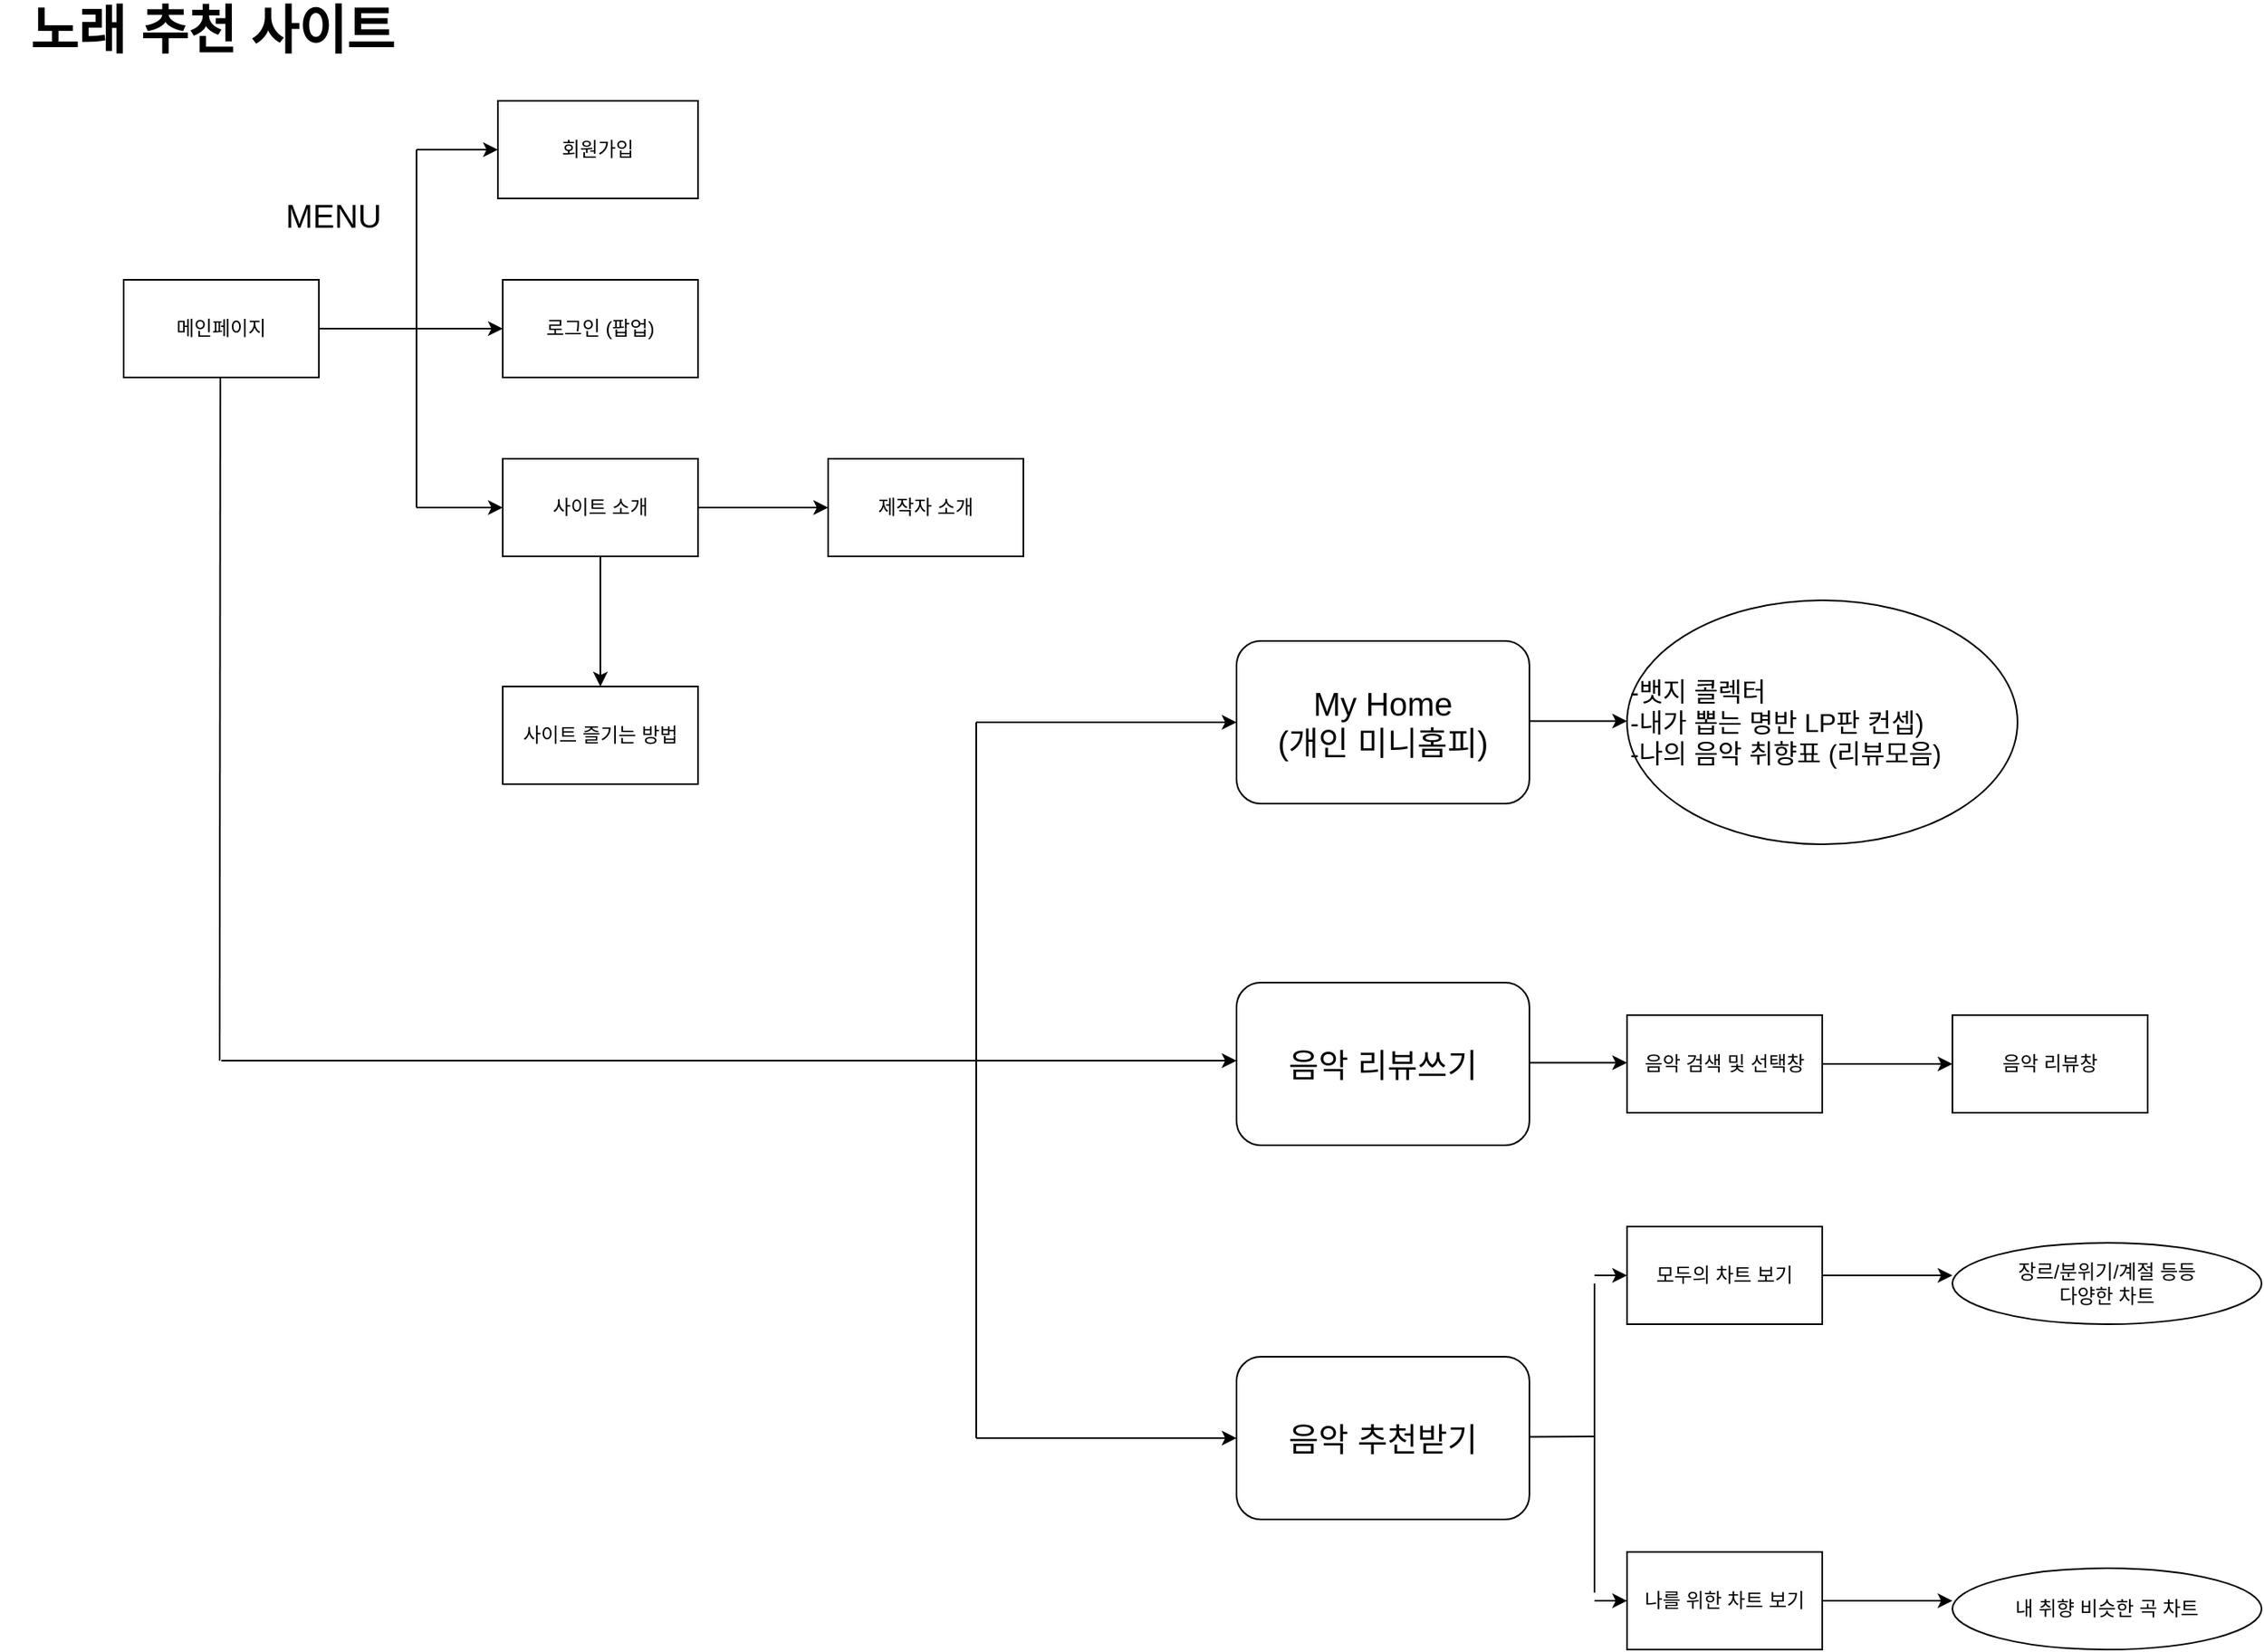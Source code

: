 <mxfile version="13.3.9" type="device"><diagram id="-oKhRkEIByEfmzFoYaep" name="Page-1"><mxGraphModel dx="2076" dy="2403" grid="1" gridSize="10" guides="1" tooltips="1" connect="1" arrows="1" fold="1" page="1" pageScale="1" pageWidth="827" pageHeight="1169" math="0" shadow="0"><root><mxCell id="0"/><mxCell id="1" parent="0"/><mxCell id="QQouBgxdkr4Ux6aCxrhg-2" value="메인페이지" style="rounded=0;whiteSpace=wrap;html=1;" parent="1" vertex="1"><mxGeometry x="76" y="168" width="120" height="60" as="geometry"/></mxCell><mxCell id="x05cWS1iIOTqe3kKaJwq-3" value="로그인 (팝업)" style="rounded=0;whiteSpace=wrap;html=1;" vertex="1" parent="1"><mxGeometry x="309" y="168" width="120" height="60" as="geometry"/></mxCell><mxCell id="x05cWS1iIOTqe3kKaJwq-1" value="&lt;font style=&quot;font-size: 32px&quot;&gt;&lt;b&gt;노래 추천 사이트&lt;/b&gt;&lt;/font&gt;" style="text;html=1;align=center;verticalAlign=middle;resizable=0;points=[];autosize=1;" vertex="1" parent="1"><mxGeometry width="260" height="30" as="geometry"/></mxCell><mxCell id="x05cWS1iIOTqe3kKaJwq-8" value="" style="endArrow=classic;html=1;entryX=0;entryY=0.5;entryDx=0;entryDy=0;exitX=1;exitY=0.5;exitDx=0;exitDy=0;" edge="1" parent="1" source="QQouBgxdkr4Ux6aCxrhg-2" target="x05cWS1iIOTqe3kKaJwq-3"><mxGeometry width="50" height="50" relative="1" as="geometry"><mxPoint x="186" y="228" as="sourcePoint"/><mxPoint x="236" y="178" as="targetPoint"/></mxGeometry></mxCell><mxCell id="x05cWS1iIOTqe3kKaJwq-9" value="" style="endArrow=none;html=1;" edge="1" parent="1"><mxGeometry width="50" height="50" relative="1" as="geometry"><mxPoint x="256" y="308" as="sourcePoint"/><mxPoint x="256" y="88" as="targetPoint"/></mxGeometry></mxCell><mxCell id="x05cWS1iIOTqe3kKaJwq-10" value="회원가입" style="rounded=0;whiteSpace=wrap;html=1;" vertex="1" parent="1"><mxGeometry x="306" y="58" width="123" height="60" as="geometry"/></mxCell><mxCell id="x05cWS1iIOTqe3kKaJwq-21" value="" style="edgeStyle=orthogonalEdgeStyle;rounded=0;orthogonalLoop=1;jettySize=auto;html=1;" edge="1" parent="1" source="x05cWS1iIOTqe3kKaJwq-11" target="x05cWS1iIOTqe3kKaJwq-20"><mxGeometry relative="1" as="geometry"/></mxCell><mxCell id="x05cWS1iIOTqe3kKaJwq-23" value="" style="edgeStyle=orthogonalEdgeStyle;rounded=0;orthogonalLoop=1;jettySize=auto;html=1;" edge="1" parent="1" source="x05cWS1iIOTqe3kKaJwq-11" target="x05cWS1iIOTqe3kKaJwq-22"><mxGeometry relative="1" as="geometry"/></mxCell><mxCell id="x05cWS1iIOTqe3kKaJwq-11" value="사이트 소개" style="rounded=0;whiteSpace=wrap;html=1;" vertex="1" parent="1"><mxGeometry x="309" y="278" width="120" height="60" as="geometry"/></mxCell><mxCell id="x05cWS1iIOTqe3kKaJwq-22" value="사이트 즐기는 방법" style="rounded=0;whiteSpace=wrap;html=1;" vertex="1" parent="1"><mxGeometry x="309" y="418" width="120" height="60" as="geometry"/></mxCell><mxCell id="x05cWS1iIOTqe3kKaJwq-20" value="제작자 소개" style="rounded=0;whiteSpace=wrap;html=1;" vertex="1" parent="1"><mxGeometry x="509" y="278" width="120" height="60" as="geometry"/></mxCell><mxCell id="x05cWS1iIOTqe3kKaJwq-16" value="" style="endArrow=classic;html=1;entryX=0;entryY=0.5;entryDx=0;entryDy=0;" edge="1" parent="1" target="x05cWS1iIOTqe3kKaJwq-10"><mxGeometry width="50" height="50" relative="1" as="geometry"><mxPoint x="256" y="88" as="sourcePoint"/><mxPoint x="296" y="88" as="targetPoint"/></mxGeometry></mxCell><mxCell id="x05cWS1iIOTqe3kKaJwq-17" value="" style="endArrow=classic;html=1;entryX=0;entryY=0.5;entryDx=0;entryDy=0;" edge="1" parent="1" target="x05cWS1iIOTqe3kKaJwq-11"><mxGeometry width="50" height="50" relative="1" as="geometry"><mxPoint x="256" y="308" as="sourcePoint"/><mxPoint x="306" y="258" as="targetPoint"/></mxGeometry></mxCell><mxCell id="x05cWS1iIOTqe3kKaJwq-18" value="&lt;font style=&quot;font-size: 20px&quot;&gt;MENU&lt;/font&gt;" style="text;html=1;strokeColor=none;fillColor=none;align=center;verticalAlign=middle;whiteSpace=wrap;rounded=0;" vertex="1" parent="1"><mxGeometry x="185" y="118" width="40" height="20" as="geometry"/></mxCell><mxCell id="x05cWS1iIOTqe3kKaJwq-25" value="" style="endArrow=none;html=1;" edge="1" parent="1"><mxGeometry width="50" height="50" relative="1" as="geometry"><mxPoint x="135" y="648" as="sourcePoint"/><mxPoint x="135.41" y="228" as="targetPoint"/></mxGeometry></mxCell><mxCell id="x05cWS1iIOTqe3kKaJwq-27" value="" style="endArrow=classic;html=1;" edge="1" parent="1"><mxGeometry width="50" height="50" relative="1" as="geometry"><mxPoint x="136" y="648" as="sourcePoint"/><mxPoint x="760" y="648" as="targetPoint"/></mxGeometry></mxCell><mxCell id="x05cWS1iIOTqe3kKaJwq-29" value="" style="endArrow=none;html=1;" edge="1" parent="1"><mxGeometry width="50" height="50" relative="1" as="geometry"><mxPoint x="600" y="880" as="sourcePoint"/><mxPoint x="600" y="440" as="targetPoint"/></mxGeometry></mxCell><mxCell id="x05cWS1iIOTqe3kKaJwq-30" value="" style="endArrow=classic;html=1;" edge="1" parent="1"><mxGeometry width="50" height="50" relative="1" as="geometry"><mxPoint x="600" y="440" as="sourcePoint"/><mxPoint x="760" y="440" as="targetPoint"/></mxGeometry></mxCell><mxCell id="x05cWS1iIOTqe3kKaJwq-31" value="" style="endArrow=classic;html=1;" edge="1" parent="1"><mxGeometry width="50" height="50" relative="1" as="geometry"><mxPoint x="600" y="880" as="sourcePoint"/><mxPoint x="760" y="880" as="targetPoint"/></mxGeometry></mxCell><mxCell id="x05cWS1iIOTqe3kKaJwq-32" value="&lt;font style=&quot;font-size: 20px&quot;&gt;My Home&lt;br&gt;(개인 미니홈피)&lt;/font&gt;" style="rounded=1;whiteSpace=wrap;html=1;" vertex="1" parent="1"><mxGeometry x="760" y="390" width="180" height="100" as="geometry"/></mxCell><mxCell id="x05cWS1iIOTqe3kKaJwq-33" value="&lt;font style=&quot;font-size: 20px&quot;&gt;음악 리뷰쓰기&lt;/font&gt;" style="rounded=1;whiteSpace=wrap;html=1;" vertex="1" parent="1"><mxGeometry x="760" y="600" width="180" height="100" as="geometry"/></mxCell><mxCell id="x05cWS1iIOTqe3kKaJwq-34" value="&lt;font style=&quot;font-size: 20px&quot;&gt;음악 추천받기&lt;/font&gt;" style="rounded=1;whiteSpace=wrap;html=1;" vertex="1" parent="1"><mxGeometry x="760" y="830" width="180" height="100" as="geometry"/></mxCell><mxCell id="x05cWS1iIOTqe3kKaJwq-35" value="" style="endArrow=classic;html=1;" edge="1" parent="1"><mxGeometry width="50" height="50" relative="1" as="geometry"><mxPoint x="940" y="439.29" as="sourcePoint"/><mxPoint x="1000" y="439.29" as="targetPoint"/></mxGeometry></mxCell><mxCell id="x05cWS1iIOTqe3kKaJwq-36" value="&lt;font style=&quot;font-size: 16px&quot;&gt;-뱃지 콜렉터&lt;br&gt;-내가 뽑는 명반 LP판 컨셉)&lt;br&gt;-나의 음악 취향표 (리뷰모음)&lt;/font&gt;" style="ellipse;whiteSpace=wrap;html=1;align=left;" vertex="1" parent="1"><mxGeometry x="1000" y="365" width="240" height="150" as="geometry"/></mxCell><mxCell id="x05cWS1iIOTqe3kKaJwq-39" value="" style="endArrow=classic;html=1;" edge="1" parent="1"><mxGeometry width="50" height="50" relative="1" as="geometry"><mxPoint x="940" y="649.29" as="sourcePoint"/><mxPoint x="1000" y="649.29" as="targetPoint"/></mxGeometry></mxCell><mxCell id="x05cWS1iIOTqe3kKaJwq-46" value="" style="edgeStyle=orthogonalEdgeStyle;rounded=0;orthogonalLoop=1;jettySize=auto;html=1;" edge="1" parent="1" source="x05cWS1iIOTqe3kKaJwq-44" target="x05cWS1iIOTqe3kKaJwq-45"><mxGeometry relative="1" as="geometry"/></mxCell><mxCell id="x05cWS1iIOTqe3kKaJwq-44" value="음악 검색 및 선택창" style="rounded=0;whiteSpace=wrap;html=1;" vertex="1" parent="1"><mxGeometry x="1000" y="620" width="120" height="60" as="geometry"/></mxCell><mxCell id="x05cWS1iIOTqe3kKaJwq-45" value="음악 리뷰창" style="rounded=0;whiteSpace=wrap;html=1;" vertex="1" parent="1"><mxGeometry x="1200" y="620" width="120" height="60" as="geometry"/></mxCell><mxCell id="x05cWS1iIOTqe3kKaJwq-48" value="" style="endArrow=none;html=1;" edge="1" parent="1"><mxGeometry width="50" height="50" relative="1" as="geometry"><mxPoint x="940" y="879.29" as="sourcePoint"/><mxPoint x="980" y="879" as="targetPoint"/></mxGeometry></mxCell><mxCell id="x05cWS1iIOTqe3kKaJwq-49" value="" style="endArrow=none;html=1;" edge="1" parent="1"><mxGeometry width="50" height="50" relative="1" as="geometry"><mxPoint x="980" y="975" as="sourcePoint"/><mxPoint x="980" y="785" as="targetPoint"/></mxGeometry></mxCell><mxCell id="x05cWS1iIOTqe3kKaJwq-50" value="" style="endArrow=classic;html=1;" edge="1" parent="1"><mxGeometry width="50" height="50" relative="1" as="geometry"><mxPoint x="980" y="780" as="sourcePoint"/><mxPoint x="1000" y="780" as="targetPoint"/></mxGeometry></mxCell><mxCell id="x05cWS1iIOTqe3kKaJwq-51" value="" style="endArrow=classic;html=1;" edge="1" parent="1"><mxGeometry width="50" height="50" relative="1" as="geometry"><mxPoint x="980" y="980" as="sourcePoint"/><mxPoint x="1000" y="980" as="targetPoint"/></mxGeometry></mxCell><mxCell id="x05cWS1iIOTqe3kKaJwq-55" value="" style="edgeStyle=orthogonalEdgeStyle;rounded=0;orthogonalLoop=1;jettySize=auto;html=1;" edge="1" parent="1" source="x05cWS1iIOTqe3kKaJwq-52"><mxGeometry relative="1" as="geometry"><mxPoint x="1200" y="780" as="targetPoint"/></mxGeometry></mxCell><mxCell id="x05cWS1iIOTqe3kKaJwq-52" value="모두의 차트 보기" style="rounded=0;whiteSpace=wrap;html=1;" vertex="1" parent="1"><mxGeometry x="1000" y="750" width="120" height="60" as="geometry"/></mxCell><mxCell id="x05cWS1iIOTqe3kKaJwq-57" value="" style="edgeStyle=orthogonalEdgeStyle;rounded=0;orthogonalLoop=1;jettySize=auto;html=1;" edge="1" parent="1" source="x05cWS1iIOTqe3kKaJwq-53"><mxGeometry relative="1" as="geometry"><mxPoint x="1200" y="980" as="targetPoint"/></mxGeometry></mxCell><mxCell id="x05cWS1iIOTqe3kKaJwq-53" value="나를 위한 차트 보기" style="rounded=0;whiteSpace=wrap;html=1;" vertex="1" parent="1"><mxGeometry x="1000" y="950" width="120" height="60" as="geometry"/></mxCell><mxCell id="x05cWS1iIOTqe3kKaJwq-58" value="장르/분위기/계절 등등&lt;br&gt;다양한 차트" style="ellipse;whiteSpace=wrap;html=1;" vertex="1" parent="1"><mxGeometry x="1200" y="760" width="190" height="50" as="geometry"/></mxCell><mxCell id="x05cWS1iIOTqe3kKaJwq-59" value="내 취향 비슷한 곡 차트" style="ellipse;whiteSpace=wrap;html=1;" vertex="1" parent="1"><mxGeometry x="1200" y="960" width="190" height="50" as="geometry"/></mxCell></root></mxGraphModel></diagram></mxfile>